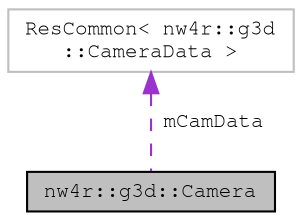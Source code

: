 digraph "nw4r::g3d::Camera"
{
 // LATEX_PDF_SIZE
  edge [fontname="FreeMono",fontsize="10",labelfontname="FreeMono",labelfontsize="10"];
  node [fontname="FreeMono",fontsize="10",shape=record];
  Node1 [label="nw4r::g3d::Camera",height=0.2,width=0.4,color="black", fillcolor="grey75", style="filled", fontcolor="black",tooltip=" "];
  Node2 -> Node1 [dir="back",color="darkorchid3",fontsize="10",style="dashed",label=" mCamData" ,fontname="FreeMono"];
  Node2 [label="ResCommon\< nw4r::g3d\l::CameraData \>",height=0.2,width=0.4,color="grey75", fillcolor="white", style="filled",tooltip=" "];
}
